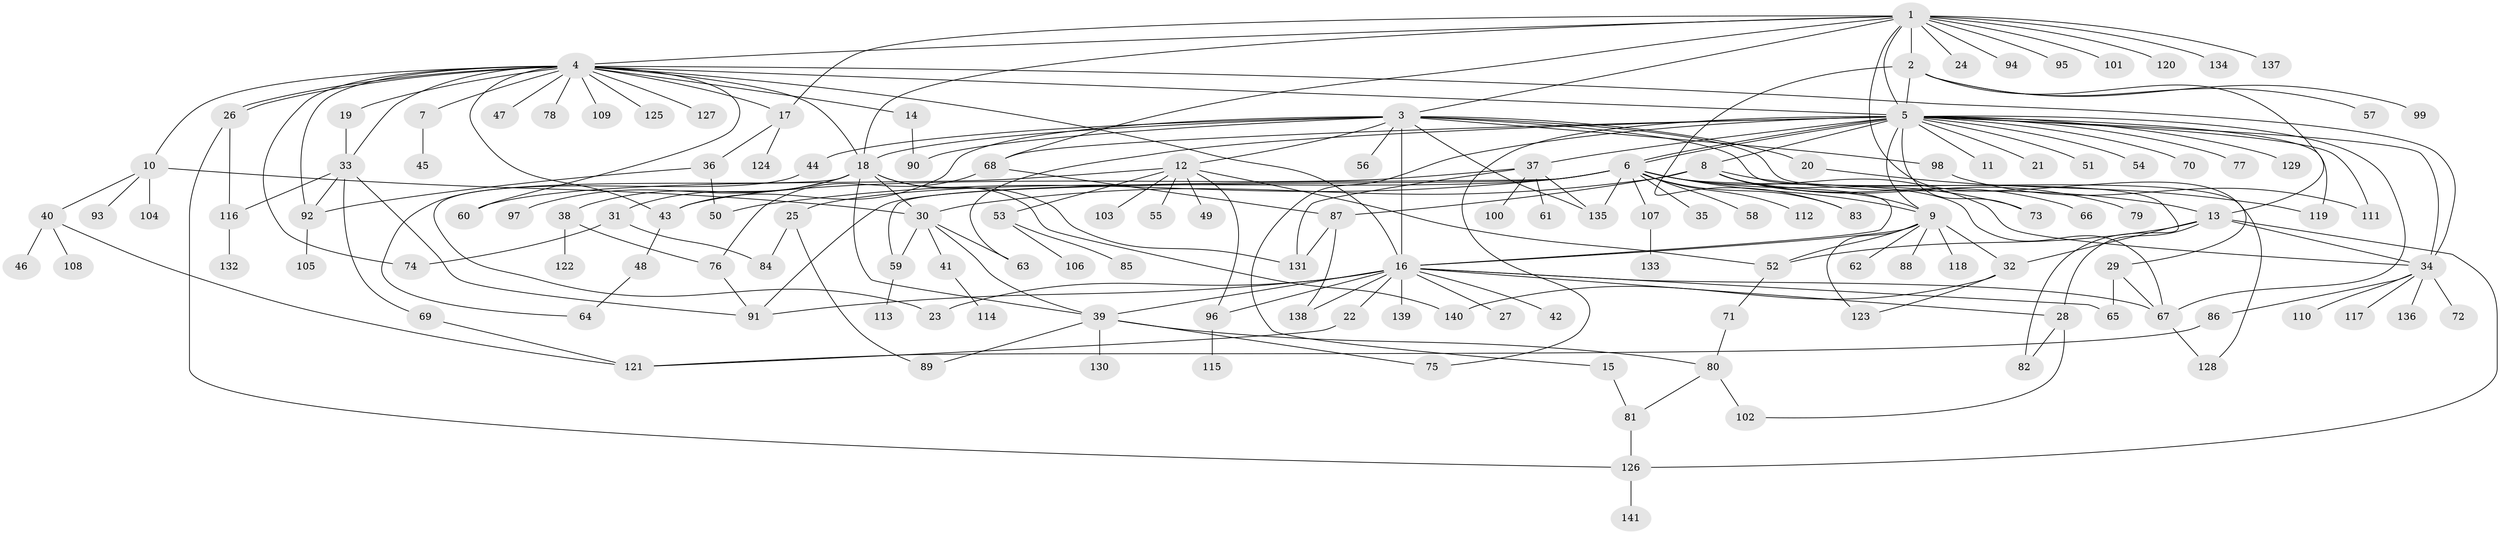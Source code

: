 // coarse degree distribution, {14: 0.00909090909090909, 5: 0.045454545454545456, 13: 0.00909090909090909, 22: 0.00909090909090909, 23: 0.00909090909090909, 15: 0.00909090909090909, 1: 0.45454545454545453, 12: 0.00909090909090909, 9: 0.01818181818181818, 4: 0.06363636363636363, 8: 0.01818181818181818, 2: 0.22727272727272727, 17: 0.00909090909090909, 11: 0.01818181818181818, 3: 0.08181818181818182, 6: 0.00909090909090909}
// Generated by graph-tools (version 1.1) at 2025/23/03/03/25 07:23:52]
// undirected, 141 vertices, 213 edges
graph export_dot {
graph [start="1"]
  node [color=gray90,style=filled];
  1;
  2;
  3;
  4;
  5;
  6;
  7;
  8;
  9;
  10;
  11;
  12;
  13;
  14;
  15;
  16;
  17;
  18;
  19;
  20;
  21;
  22;
  23;
  24;
  25;
  26;
  27;
  28;
  29;
  30;
  31;
  32;
  33;
  34;
  35;
  36;
  37;
  38;
  39;
  40;
  41;
  42;
  43;
  44;
  45;
  46;
  47;
  48;
  49;
  50;
  51;
  52;
  53;
  54;
  55;
  56;
  57;
  58;
  59;
  60;
  61;
  62;
  63;
  64;
  65;
  66;
  67;
  68;
  69;
  70;
  71;
  72;
  73;
  74;
  75;
  76;
  77;
  78;
  79;
  80;
  81;
  82;
  83;
  84;
  85;
  86;
  87;
  88;
  89;
  90;
  91;
  92;
  93;
  94;
  95;
  96;
  97;
  98;
  99;
  100;
  101;
  102;
  103;
  104;
  105;
  106;
  107;
  108;
  109;
  110;
  111;
  112;
  113;
  114;
  115;
  116;
  117;
  118;
  119;
  120;
  121;
  122;
  123;
  124;
  125;
  126;
  127;
  128;
  129;
  130;
  131;
  132;
  133;
  134;
  135;
  136;
  137;
  138;
  139;
  140;
  141;
  1 -- 2;
  1 -- 3;
  1 -- 4;
  1 -- 5;
  1 -- 17;
  1 -- 18;
  1 -- 24;
  1 -- 29;
  1 -- 68;
  1 -- 94;
  1 -- 95;
  1 -- 101;
  1 -- 120;
  1 -- 134;
  1 -- 137;
  2 -- 5;
  2 -- 13;
  2 -- 57;
  2 -- 83;
  2 -- 99;
  3 -- 12;
  3 -- 16;
  3 -- 18;
  3 -- 20;
  3 -- 43;
  3 -- 44;
  3 -- 56;
  3 -- 82;
  3 -- 90;
  3 -- 98;
  3 -- 128;
  3 -- 135;
  4 -- 5;
  4 -- 7;
  4 -- 10;
  4 -- 14;
  4 -- 16;
  4 -- 17;
  4 -- 18;
  4 -- 19;
  4 -- 26;
  4 -- 26;
  4 -- 33;
  4 -- 34;
  4 -- 43;
  4 -- 47;
  4 -- 60;
  4 -- 74;
  4 -- 78;
  4 -- 92;
  4 -- 109;
  4 -- 125;
  4 -- 127;
  5 -- 6;
  5 -- 6;
  5 -- 8;
  5 -- 9;
  5 -- 11;
  5 -- 15;
  5 -- 21;
  5 -- 34;
  5 -- 37;
  5 -- 51;
  5 -- 54;
  5 -- 63;
  5 -- 67;
  5 -- 68;
  5 -- 70;
  5 -- 73;
  5 -- 75;
  5 -- 77;
  5 -- 111;
  5 -- 119;
  5 -- 129;
  6 -- 9;
  6 -- 25;
  6 -- 34;
  6 -- 35;
  6 -- 50;
  6 -- 58;
  6 -- 59;
  6 -- 67;
  6 -- 73;
  6 -- 83;
  6 -- 91;
  6 -- 107;
  6 -- 112;
  6 -- 135;
  7 -- 45;
  8 -- 9;
  8 -- 13;
  8 -- 16;
  8 -- 30;
  8 -- 66;
  8 -- 79;
  8 -- 87;
  9 -- 16;
  9 -- 32;
  9 -- 52;
  9 -- 62;
  9 -- 88;
  9 -- 118;
  9 -- 123;
  10 -- 30;
  10 -- 40;
  10 -- 93;
  10 -- 104;
  12 -- 49;
  12 -- 52;
  12 -- 53;
  12 -- 55;
  12 -- 60;
  12 -- 96;
  12 -- 103;
  13 -- 28;
  13 -- 32;
  13 -- 34;
  13 -- 52;
  13 -- 126;
  14 -- 90;
  15 -- 81;
  16 -- 22;
  16 -- 23;
  16 -- 27;
  16 -- 28;
  16 -- 39;
  16 -- 42;
  16 -- 65;
  16 -- 67;
  16 -- 91;
  16 -- 96;
  16 -- 138;
  16 -- 139;
  17 -- 36;
  17 -- 124;
  18 -- 23;
  18 -- 30;
  18 -- 31;
  18 -- 38;
  18 -- 39;
  18 -- 97;
  18 -- 131;
  18 -- 140;
  19 -- 33;
  20 -- 119;
  22 -- 121;
  25 -- 84;
  25 -- 89;
  26 -- 116;
  26 -- 126;
  28 -- 82;
  28 -- 102;
  29 -- 65;
  29 -- 67;
  30 -- 39;
  30 -- 41;
  30 -- 59;
  30 -- 63;
  31 -- 74;
  31 -- 84;
  32 -- 123;
  32 -- 140;
  33 -- 69;
  33 -- 91;
  33 -- 92;
  33 -- 116;
  34 -- 72;
  34 -- 86;
  34 -- 110;
  34 -- 117;
  34 -- 136;
  36 -- 50;
  36 -- 92;
  37 -- 43;
  37 -- 61;
  37 -- 100;
  37 -- 131;
  37 -- 135;
  38 -- 76;
  38 -- 122;
  39 -- 75;
  39 -- 80;
  39 -- 89;
  39 -- 130;
  40 -- 46;
  40 -- 108;
  40 -- 121;
  41 -- 114;
  43 -- 48;
  44 -- 64;
  48 -- 64;
  52 -- 71;
  53 -- 85;
  53 -- 106;
  59 -- 113;
  67 -- 128;
  68 -- 76;
  68 -- 87;
  69 -- 121;
  71 -- 80;
  76 -- 91;
  80 -- 81;
  80 -- 102;
  81 -- 126;
  86 -- 121;
  87 -- 131;
  87 -- 138;
  92 -- 105;
  96 -- 115;
  98 -- 111;
  107 -- 133;
  116 -- 132;
  126 -- 141;
}
